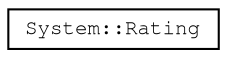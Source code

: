 digraph "Graphical Class Hierarchy"
{
 // LATEX_PDF_SIZE
  edge [fontname="FreeMono",fontsize="10",labelfontname="FreeMono",labelfontsize="10"];
  node [fontname="FreeMono",fontsize="10",shape=record];
  rankdir="LR";
  Node0 [label="System::Rating",height=0.2,width=0.4,color="black", fillcolor="white", style="filled",URL="$class_system_1_1_rating.html",tooltip=" "];
}
